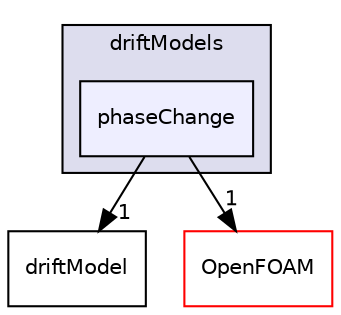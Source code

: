 digraph "src/phaseSystemModels/reactingEulerFoam/phaseSystems/populationBalanceModel/driftModels/phaseChange" {
  bgcolor=transparent;
  compound=true
  node [ fontsize="10", fontname="Helvetica"];
  edge [ labelfontsize="10", labelfontname="Helvetica"];
  subgraph clusterdir_97472f4e162dc62825fbdb5183cf7ef9 {
    graph [ bgcolor="#ddddee", pencolor="black", label="driftModels" fontname="Helvetica", fontsize="10", URL="dir_97472f4e162dc62825fbdb5183cf7ef9.html"]
  dir_388a330331da00a56475533bcf2ca631 [shape=box, label="phaseChange", style="filled", fillcolor="#eeeeff", pencolor="black", URL="dir_388a330331da00a56475533bcf2ca631.html"];
  }
  dir_58f0bca98fc3553561d1e7c68fccccd6 [shape=box label="driftModel" URL="dir_58f0bca98fc3553561d1e7c68fccccd6.html"];
  dir_c5473ff19b20e6ec4dfe5c310b3778a8 [shape=box label="OpenFOAM" color="red" URL="dir_c5473ff19b20e6ec4dfe5c310b3778a8.html"];
  dir_388a330331da00a56475533bcf2ca631->dir_58f0bca98fc3553561d1e7c68fccccd6 [headlabel="1", labeldistance=1.5 headhref="dir_003283_003282.html"];
  dir_388a330331da00a56475533bcf2ca631->dir_c5473ff19b20e6ec4dfe5c310b3778a8 [headlabel="1", labeldistance=1.5 headhref="dir_003283_002151.html"];
}
